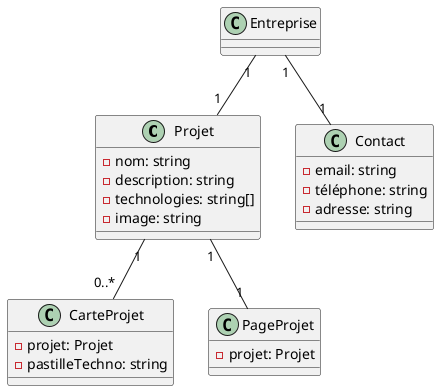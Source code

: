 @startuml

class Projet {
  - nom: string
  - description: string
  - technologies: string[]
  - image: string
}

class CarteProjet {
  - projet: Projet
  - pastilleTechno: string
}

class PageProjet {
  - projet: Projet
}

class Contact {
  - email: string
  - téléphone: string
  - adresse: string
}

Entreprise "1" -- "1" Projet
Projet "1" -- "0..*" CarteProjet
Projet "1" -- "1" PageProjet
Entreprise "1" -- "1" Contact

@enduml
